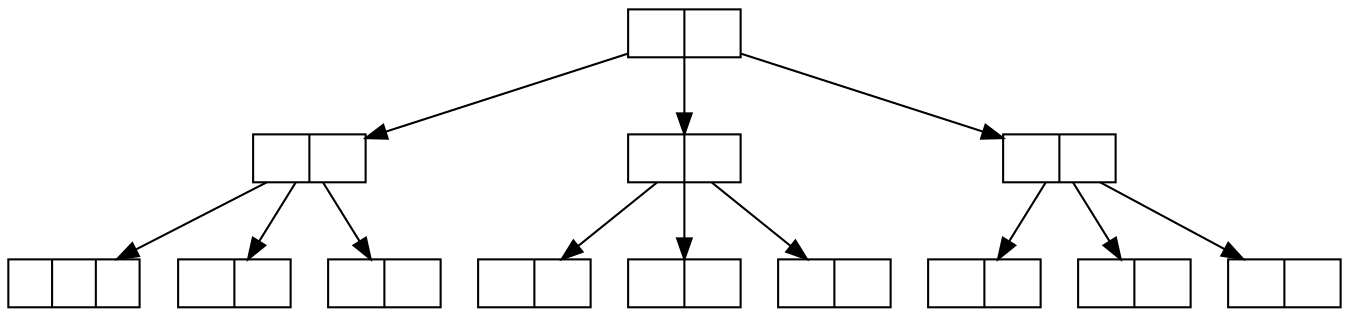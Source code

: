 digraph b1 {
    node [shape = record,height=.1,label=" | "];
    n4 [label=" | | "]
    n0 -> n1;
    n0 -> n2;
    n0 -> n3;
    n1 -> n4;
    n1 -> n5;
    n1 -> n6;
    n2 -> n7;
    n2 -> n8;
    n2 -> n9;
    n3 -> n10;
    n3 -> n11
    n3 -> n12;
}